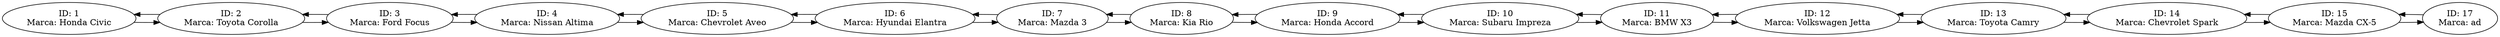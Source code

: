 digraph G {  rankdir=LR
    "1" [label="ID: 1\nMarca: Honda Civic"];
    "2" [label="ID: 2\nMarca: Toyota Corolla"];
    "3" [label="ID: 3\nMarca: Ford Focus"];
    "4" [label="ID: 4\nMarca: Nissan Altima"];
    "5" [label="ID: 5\nMarca: Chevrolet Aveo"];
    "6" [label="ID: 6\nMarca: Hyundai Elantra"];
    "7" [label="ID: 7\nMarca: Mazda 3"];
    "8" [label="ID: 8\nMarca: Kia Rio"];
    "9" [label="ID: 9\nMarca: Honda Accord"];
    "10" [label="ID: 10\nMarca: Subaru Impreza"];
    "11" [label="ID: 11\nMarca: BMW X3"];
    "12" [label="ID: 12\nMarca: Volkswagen Jetta"];
    "13" [label="ID: 13\nMarca: Toyota Camry"];
    "14" [label="ID: 14\nMarca: Chevrolet Spark"];
    "15" [label="ID: 15\nMarca: Mazda CX-5"];
    "17" [label="ID: 17\nMarca: ad"];
"1" -> "2";
 "2" ->  "1" ;
"2" -> "3";
 "3" ->  "2" ;
"3" -> "4";
 "4" ->  "3" ;
"4" -> "5";
 "5" ->  "4" ;
"5" -> "6";
 "6" ->  "5" ;
"6" -> "7";
 "7" ->  "6" ;
"7" -> "8";
 "8" ->  "7" ;
"8" -> "9";
 "9" ->  "8" ;
"9" -> "10";
 "10" ->  "9" ;
"10" -> "11";
 "11" ->  "10" ;
"11" -> "12";
 "12" ->  "11" ;
"12" -> "13";
 "13" ->  "12" ;
"13" -> "14";
 "14" ->  "13" ;
"14" -> "15";
 "15" ->  "14" ;
"15" -> "17";
 "17" ->  "15" ;
}
